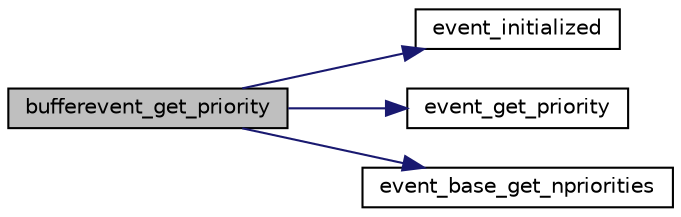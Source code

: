 digraph "bufferevent_get_priority"
{
 // LATEX_PDF_SIZE
  edge [fontname="Helvetica",fontsize="10",labelfontname="Helvetica",labelfontsize="10"];
  node [fontname="Helvetica",fontsize="10",shape=record];
  rankdir="LR";
  Node22 [label="bufferevent_get_priority",height=0.2,width=0.4,color="black", fillcolor="grey75", style="filled", fontcolor="black",tooltip=" "];
  Node22 -> Node23 [color="midnightblue",fontsize="10",style="solid",fontname="Helvetica"];
  Node23 [label="event_initialized",height=0.2,width=0.4,color="black", fillcolor="white", style="filled",URL="$event2_2event_8h.html#a85b94b111b8aa7fb480fc2f9da7f8e18",tooltip=" "];
  Node22 -> Node24 [color="midnightblue",fontsize="10",style="solid",fontname="Helvetica"];
  Node24 [label="event_get_priority",height=0.2,width=0.4,color="black", fillcolor="white", style="filled",URL="$event2_2event_8h.html#abbc9ca70c2b59b3c1b5767b7675920c3",tooltip=" "];
  Node22 -> Node25 [color="midnightblue",fontsize="10",style="solid",fontname="Helvetica"];
  Node25 [label="event_base_get_npriorities",height=0.2,width=0.4,color="black", fillcolor="white", style="filled",URL="$event2_2event_8h.html#a3c91bec6e27bf2e26e8ecbb286787cc5",tooltip=" "];
}
